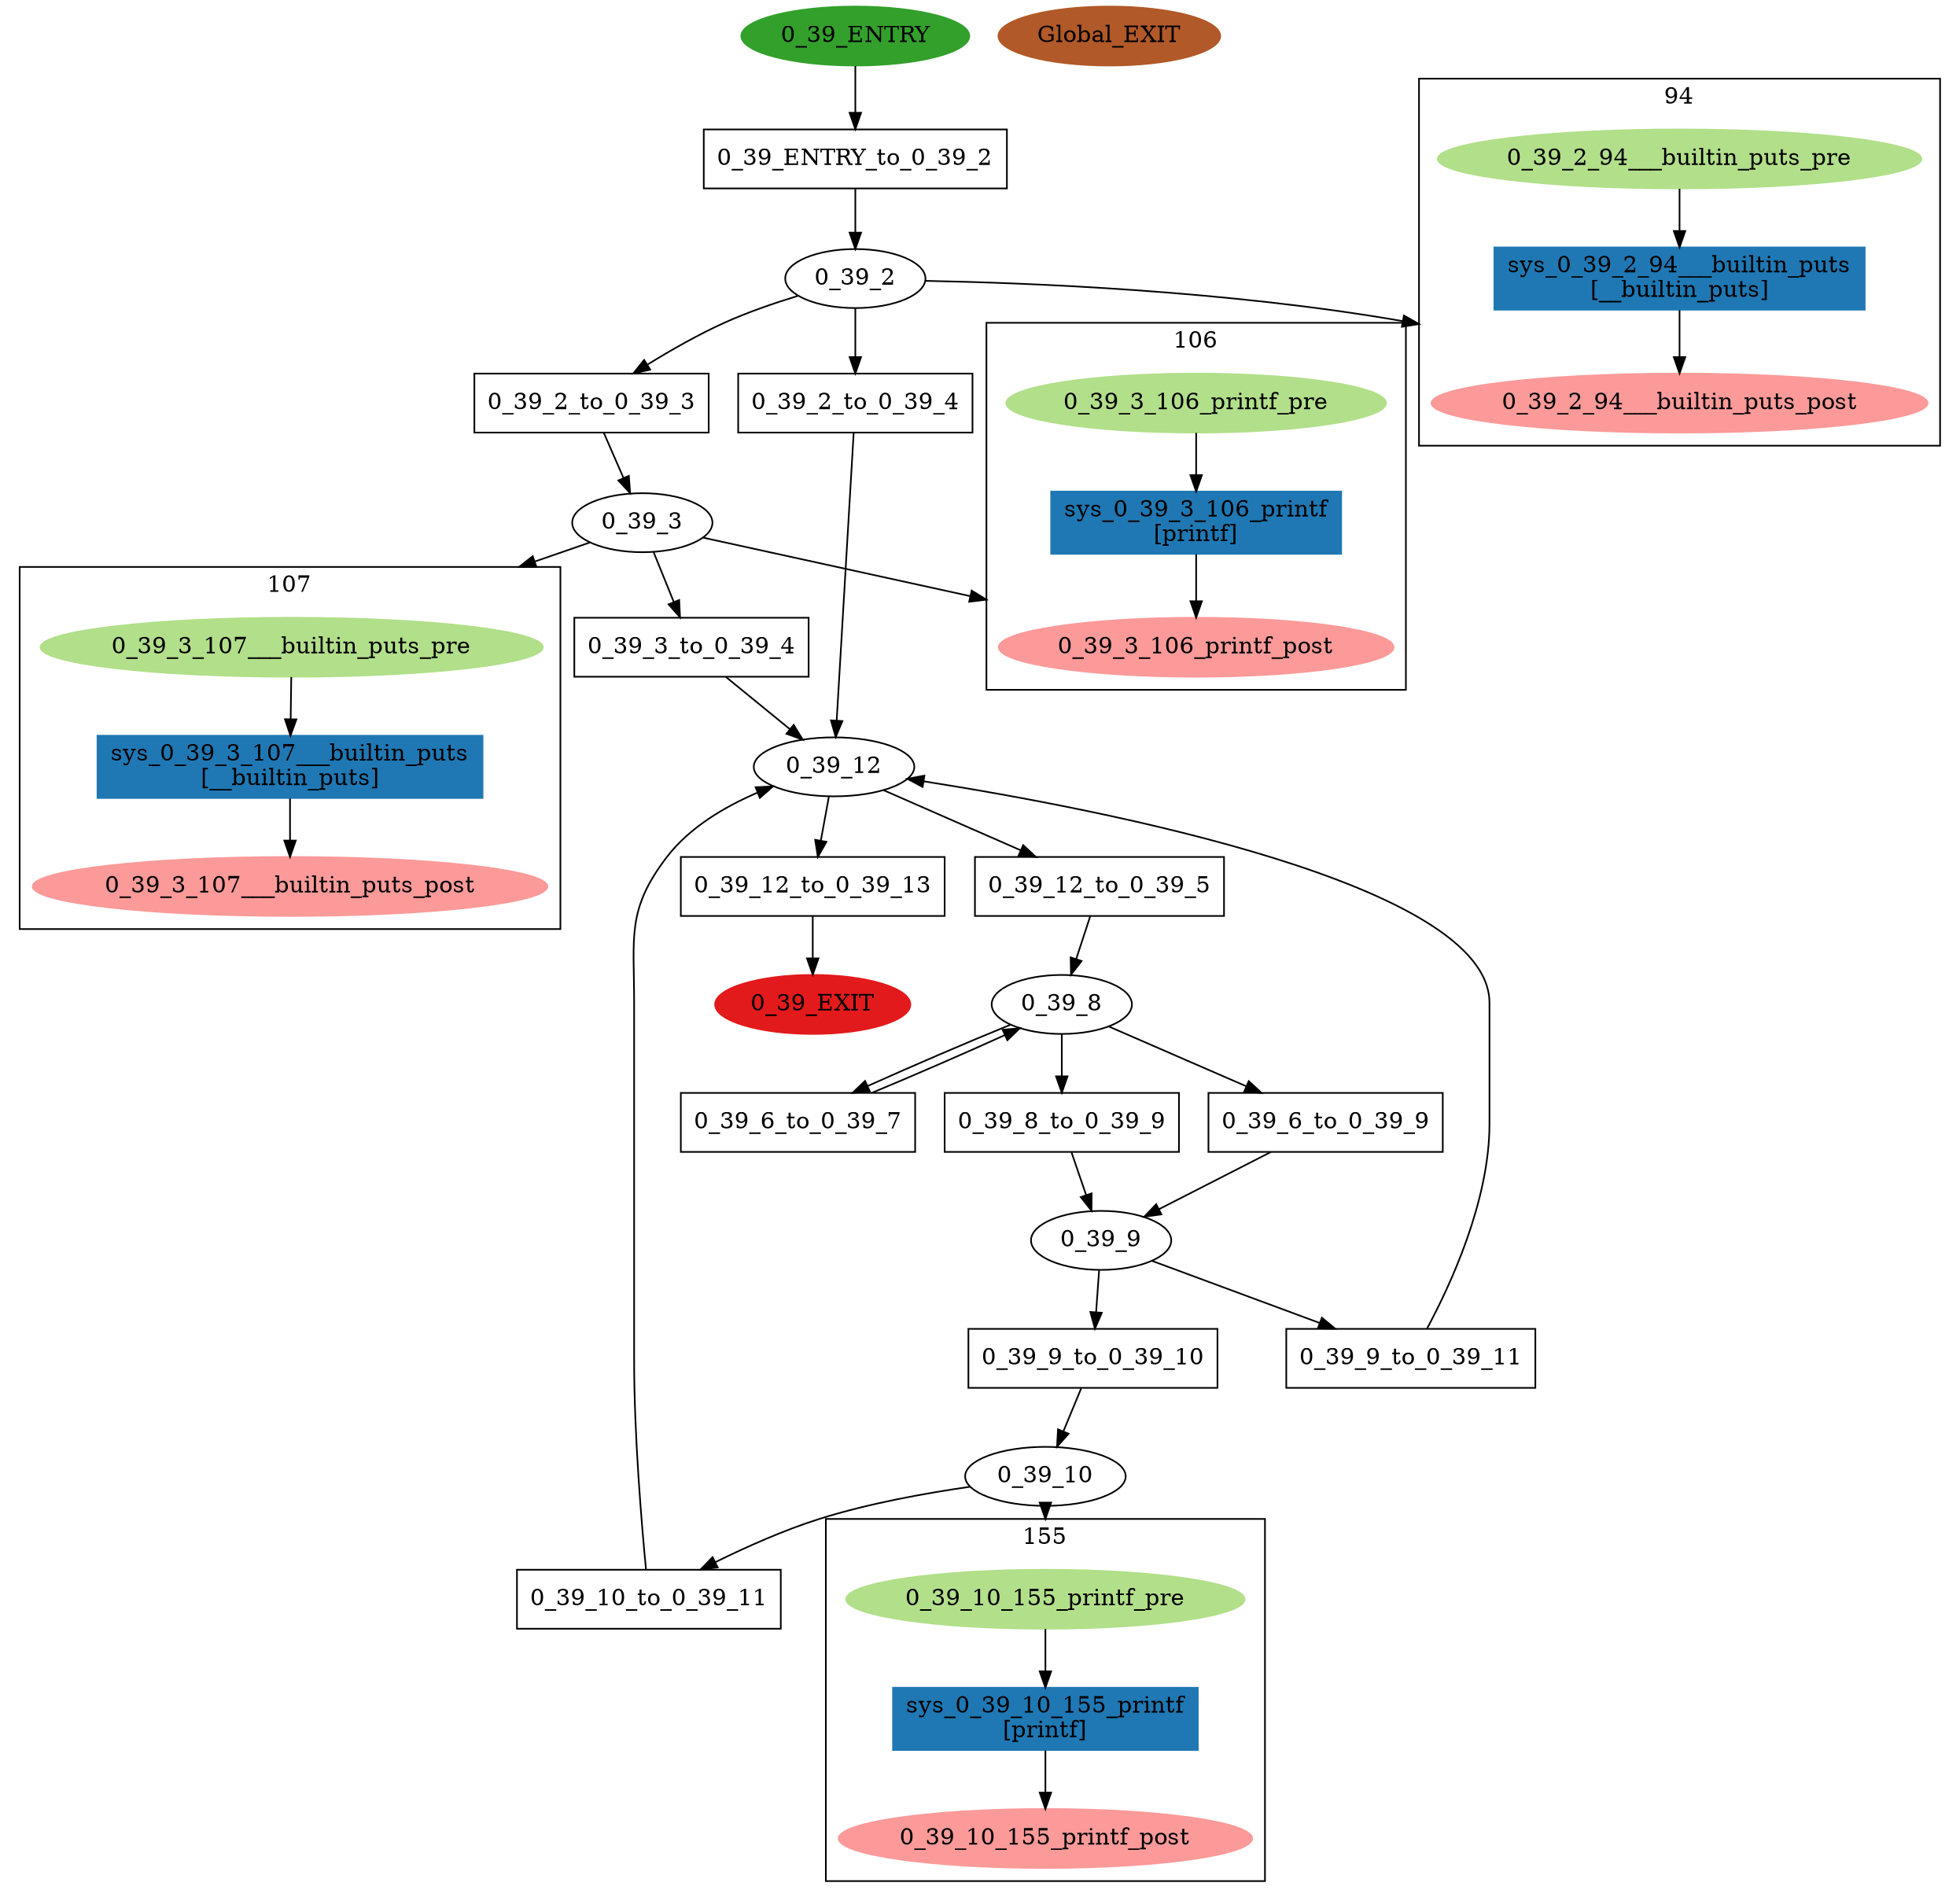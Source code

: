 digraph model { 
compound=true; 
node  [style="filled", colorscheme="paired12"];  "0_39_EXIT" [shape=ellipse, color=6, style=filled];
  "0_39_8" [shape=ellipse, style=""];
  "0_39_9" [shape=ellipse, style=""];
  "0_39_2" [shape=ellipse, style=""];
subgraph "cluster_0_39_2_94" { 
label="94"  "0_39_2_94___builtin_puts_post" [shape=ellipse, style=""];
  "0_39_2_94___builtin_puts_pre" [shape=ellipse, style=""];
  "sys_0_39_2_94___builtin_puts" [shape=box, style=""];
  "sys_0_39_2_94___builtin_puts" [color=2, style=filled];
  "sys_0_39_2_94___builtin_puts" [label="sys_0_39_2_94___builtin_puts\n[__builtin_puts]"];
  "sys_0_39_2_94___builtin_puts" -> "0_39_2_94___builtin_puts_post" [label="", arrowhead="normal"];
  "0_39_2_94___builtin_puts_pre" -> "sys_0_39_2_94___builtin_puts" [label="", arrowhead="normal"];
}
  "0_39_2" -> "0_39_2_94___builtin_puts_post" [lhead="cluster_0_39_2_94"];
  "0_39_2_94___builtin_puts_pre" [color=3, style=filled];
  "0_39_2_94___builtin_puts_post" [color=5, style=filled];
  "0_39_3" [shape=ellipse, style=""];
subgraph "cluster_0_39_3_106" { 
label="106"  "0_39_3_106_printf_post" [shape=ellipse, style=""];
  "0_39_3_106_printf_pre" [shape=ellipse, style=""];
  "sys_0_39_3_106_printf" [shape=box, style=""];
  "sys_0_39_3_106_printf" [color=2, style=filled];
  "sys_0_39_3_106_printf" [label="sys_0_39_3_106_printf\n[printf]"];
  "sys_0_39_3_106_printf" -> "0_39_3_106_printf_post" [label="", arrowhead="normal"];
  "0_39_3_106_printf_pre" -> "sys_0_39_3_106_printf" [label="", arrowhead="normal"];
}
  "0_39_3" -> "0_39_3_106_printf_post" [lhead="cluster_0_39_3_106"];
  "0_39_3_106_printf_pre" [color=3, style=filled];
  "0_39_3_106_printf_post" [color=5, style=filled];
subgraph "cluster_0_39_3_107" { 
label="107"  "0_39_3_107___builtin_puts_pre" [shape=ellipse, style=""];
  "0_39_3_107___builtin_puts_post" [shape=ellipse, style=""];
  "sys_0_39_3_107___builtin_puts" [shape=box, style=""];
  "sys_0_39_3_107___builtin_puts" [color=2, style=filled];
  "sys_0_39_3_107___builtin_puts" [label="sys_0_39_3_107___builtin_puts\n[__builtin_puts]"];
  "sys_0_39_3_107___builtin_puts" -> "0_39_3_107___builtin_puts_post" [label="", arrowhead="normal"];
  "0_39_3_107___builtin_puts_pre" -> "sys_0_39_3_107___builtin_puts" [label="", arrowhead="normal"];
}
  "0_39_3" -> "0_39_3_107___builtin_puts_pre" [lhead="cluster_0_39_3_107"];
  "0_39_3_107___builtin_puts_pre" [color=3, style=filled];
  "0_39_3_107___builtin_puts_post" [color=5, style=filled];
  "0_39_ENTRY" [shape=ellipse, color=4, style=filled];
  "Global_EXIT" [shape=ellipse, color=12, style=filled];
  "0_39_10" [shape=ellipse, style=""];
subgraph "cluster_0_39_10_155" { 
label="155"  "0_39_10_155_printf_pre" [shape=ellipse, style=""];
  "0_39_10_155_printf_post" [shape=ellipse, style=""];
  "sys_0_39_10_155_printf" [shape=box, style=""];
  "sys_0_39_10_155_printf" [color=2, style=filled];
  "sys_0_39_10_155_printf" [label="sys_0_39_10_155_printf\n[printf]"];
  "sys_0_39_10_155_printf" -> "0_39_10_155_printf_post" [label="", arrowhead="normal"];
  "0_39_10_155_printf_pre" -> "sys_0_39_10_155_printf" [label="", arrowhead="normal"];
}
  "0_39_10" -> "0_39_10_155_printf_pre" [lhead="cluster_0_39_10_155"];
  "0_39_10_155_printf_pre" [color=3, style=filled];
  "0_39_10_155_printf_post" [color=5, style=filled];
  "0_39_12" [shape=ellipse, style=""];
  "0_39_12_to_0_39_13" [shape=box, style=""];
  "0_39_12_to_0_39_13" [label="0_39_12_to_0_39_13\n"];
  "0_39_3_to_0_39_4" [shape=box, style=""];
  "0_39_3_to_0_39_4" [label="0_39_3_to_0_39_4\n"];
  "0_39_6_to_0_39_7" [shape=box, style=""];
  "0_39_6_to_0_39_7" [label="0_39_6_to_0_39_7\n"];
  "0_39_ENTRY_to_0_39_2" [shape=box, style=""];
  "0_39_ENTRY_to_0_39_2" [label="0_39_ENTRY_to_0_39_2\n"];
  "0_39_6_to_0_39_9" [shape=box, style=""];
  "0_39_6_to_0_39_9" [label="0_39_6_to_0_39_9\n"];
  "0_39_12_to_0_39_5" [shape=box, style=""];
  "0_39_12_to_0_39_5" [label="0_39_12_to_0_39_5\n"];
  "0_39_8_to_0_39_9" [shape=box, style=""];
  "0_39_8_to_0_39_9" [label="0_39_8_to_0_39_9\n"];
  "0_39_2_to_0_39_4" [shape=box, style=""];
  "0_39_2_to_0_39_4" [label="0_39_2_to_0_39_4\n"];
  "0_39_2_to_0_39_3" [shape=box, style=""];
  "0_39_2_to_0_39_3" [label="0_39_2_to_0_39_3\n"];
  "0_39_9_to_0_39_10" [shape=box, style=""];
  "0_39_9_to_0_39_10" [label="0_39_9_to_0_39_10\n"];
  "0_39_10_to_0_39_11" [shape=box, style=""];
  "0_39_10_to_0_39_11" [label="0_39_10_to_0_39_11\n"];
  "0_39_9_to_0_39_11" [shape=box, style=""];
  "0_39_9_to_0_39_11" [label="0_39_9_to_0_39_11\n"];
  "0_39_ENTRY_to_0_39_2" -> "0_39_2" [label="", arrowhead="normal"];
  "0_39_9" -> "0_39_9_to_0_39_11" [label="", arrowhead="normal"];
  "0_39_9" -> "0_39_9_to_0_39_10" [label="", arrowhead="normal"];
  "0_39_6_to_0_39_7" -> "0_39_8" [label="", arrowhead="normal"];
  "0_39_8" -> "0_39_6_to_0_39_7" [label="", arrowhead="normal"];
  "0_39_12_to_0_39_13" -> "0_39_EXIT" [label="", arrowhead="normal"];
  "0_39_2" -> "0_39_2_to_0_39_3" [label="", arrowhead="normal"];
  "0_39_12_to_0_39_5" -> "0_39_8" [label="", arrowhead="normal"];
  "0_39_3_to_0_39_4" -> "0_39_12" [label="", arrowhead="normal"];
  "0_39_10" -> "0_39_10_to_0_39_11" [label="", arrowhead="normal"];
  "0_39_6_to_0_39_9" -> "0_39_9" [label="", arrowhead="normal"];
  "0_39_9_to_0_39_10" -> "0_39_10" [label="", arrowhead="normal"];
  "0_39_8" -> "0_39_8_to_0_39_9" [label="", arrowhead="normal"];
  "0_39_8_to_0_39_9" -> "0_39_9" [label="", arrowhead="normal"];
  "0_39_3" -> "0_39_3_to_0_39_4" [label="", arrowhead="normal"];
  "0_39_10_to_0_39_11" -> "0_39_12" [label="", arrowhead="normal"];
  "0_39_2_to_0_39_4" -> "0_39_12" [label="", arrowhead="normal"];
  "0_39_ENTRY" -> "0_39_ENTRY_to_0_39_2" [label="", arrowhead="normal"];
  "0_39_8" -> "0_39_6_to_0_39_9" [label="", arrowhead="normal"];
  "0_39_9_to_0_39_11" -> "0_39_12" [label="", arrowhead="normal"];
  "0_39_12" -> "0_39_12_to_0_39_5" [label="", arrowhead="normal"];
  "0_39_2_to_0_39_3" -> "0_39_3" [label="", arrowhead="normal"];
  "0_39_2" -> "0_39_2_to_0_39_4" [label="", arrowhead="normal"];
  "0_39_12" -> "0_39_12_to_0_39_13" [label="", arrowhead="normal"];
}
